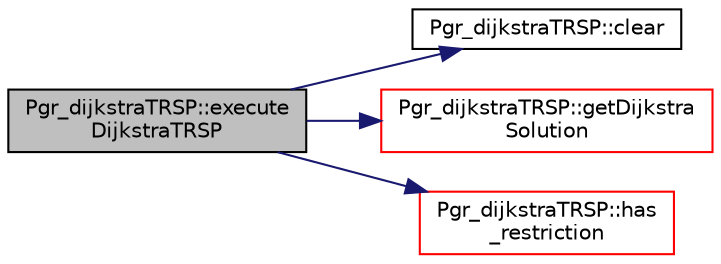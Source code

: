 digraph "Pgr_dijkstraTRSP::executeDijkstraTRSP"
{
  edge [fontname="Helvetica",fontsize="10",labelfontname="Helvetica",labelfontsize="10"];
  node [fontname="Helvetica",fontsize="10",shape=record];
  rankdir="LR";
  Node25 [label="Pgr_dijkstraTRSP::execute\lDijkstraTRSP",height=0.2,width=0.4,color="black", fillcolor="grey75", style="filled", fontcolor="black"];
  Node25 -> Node26 [color="midnightblue",fontsize="10",style="solid",fontname="Helvetica"];
  Node26 [label="Pgr_dijkstraTRSP::clear",height=0.2,width=0.4,color="black", fillcolor="white", style="filled",URL="$classPgr__dijkstraTRSP.html#a46e5b514335090fb6cd399dbb7dc77d9"];
  Node25 -> Node27 [color="midnightblue",fontsize="10",style="solid",fontname="Helvetica"];
  Node27 [label="Pgr_dijkstraTRSP::getDijkstra\lSolution",height=0.2,width=0.4,color="red", fillcolor="white", style="filled",URL="$classPgr__dijkstraTRSP.html#aa0d9c2c04238b6c1524468bf14a18497"];
  Node25 -> Node32 [color="midnightblue",fontsize="10",style="solid",fontname="Helvetica"];
  Node32 [label="Pgr_dijkstraTRSP::has\l_restriction",height=0.2,width=0.4,color="red", fillcolor="white", style="filled",URL="$classPgr__dijkstraTRSP.html#a46adf84aa4578b46331e645784499b10"];
}
